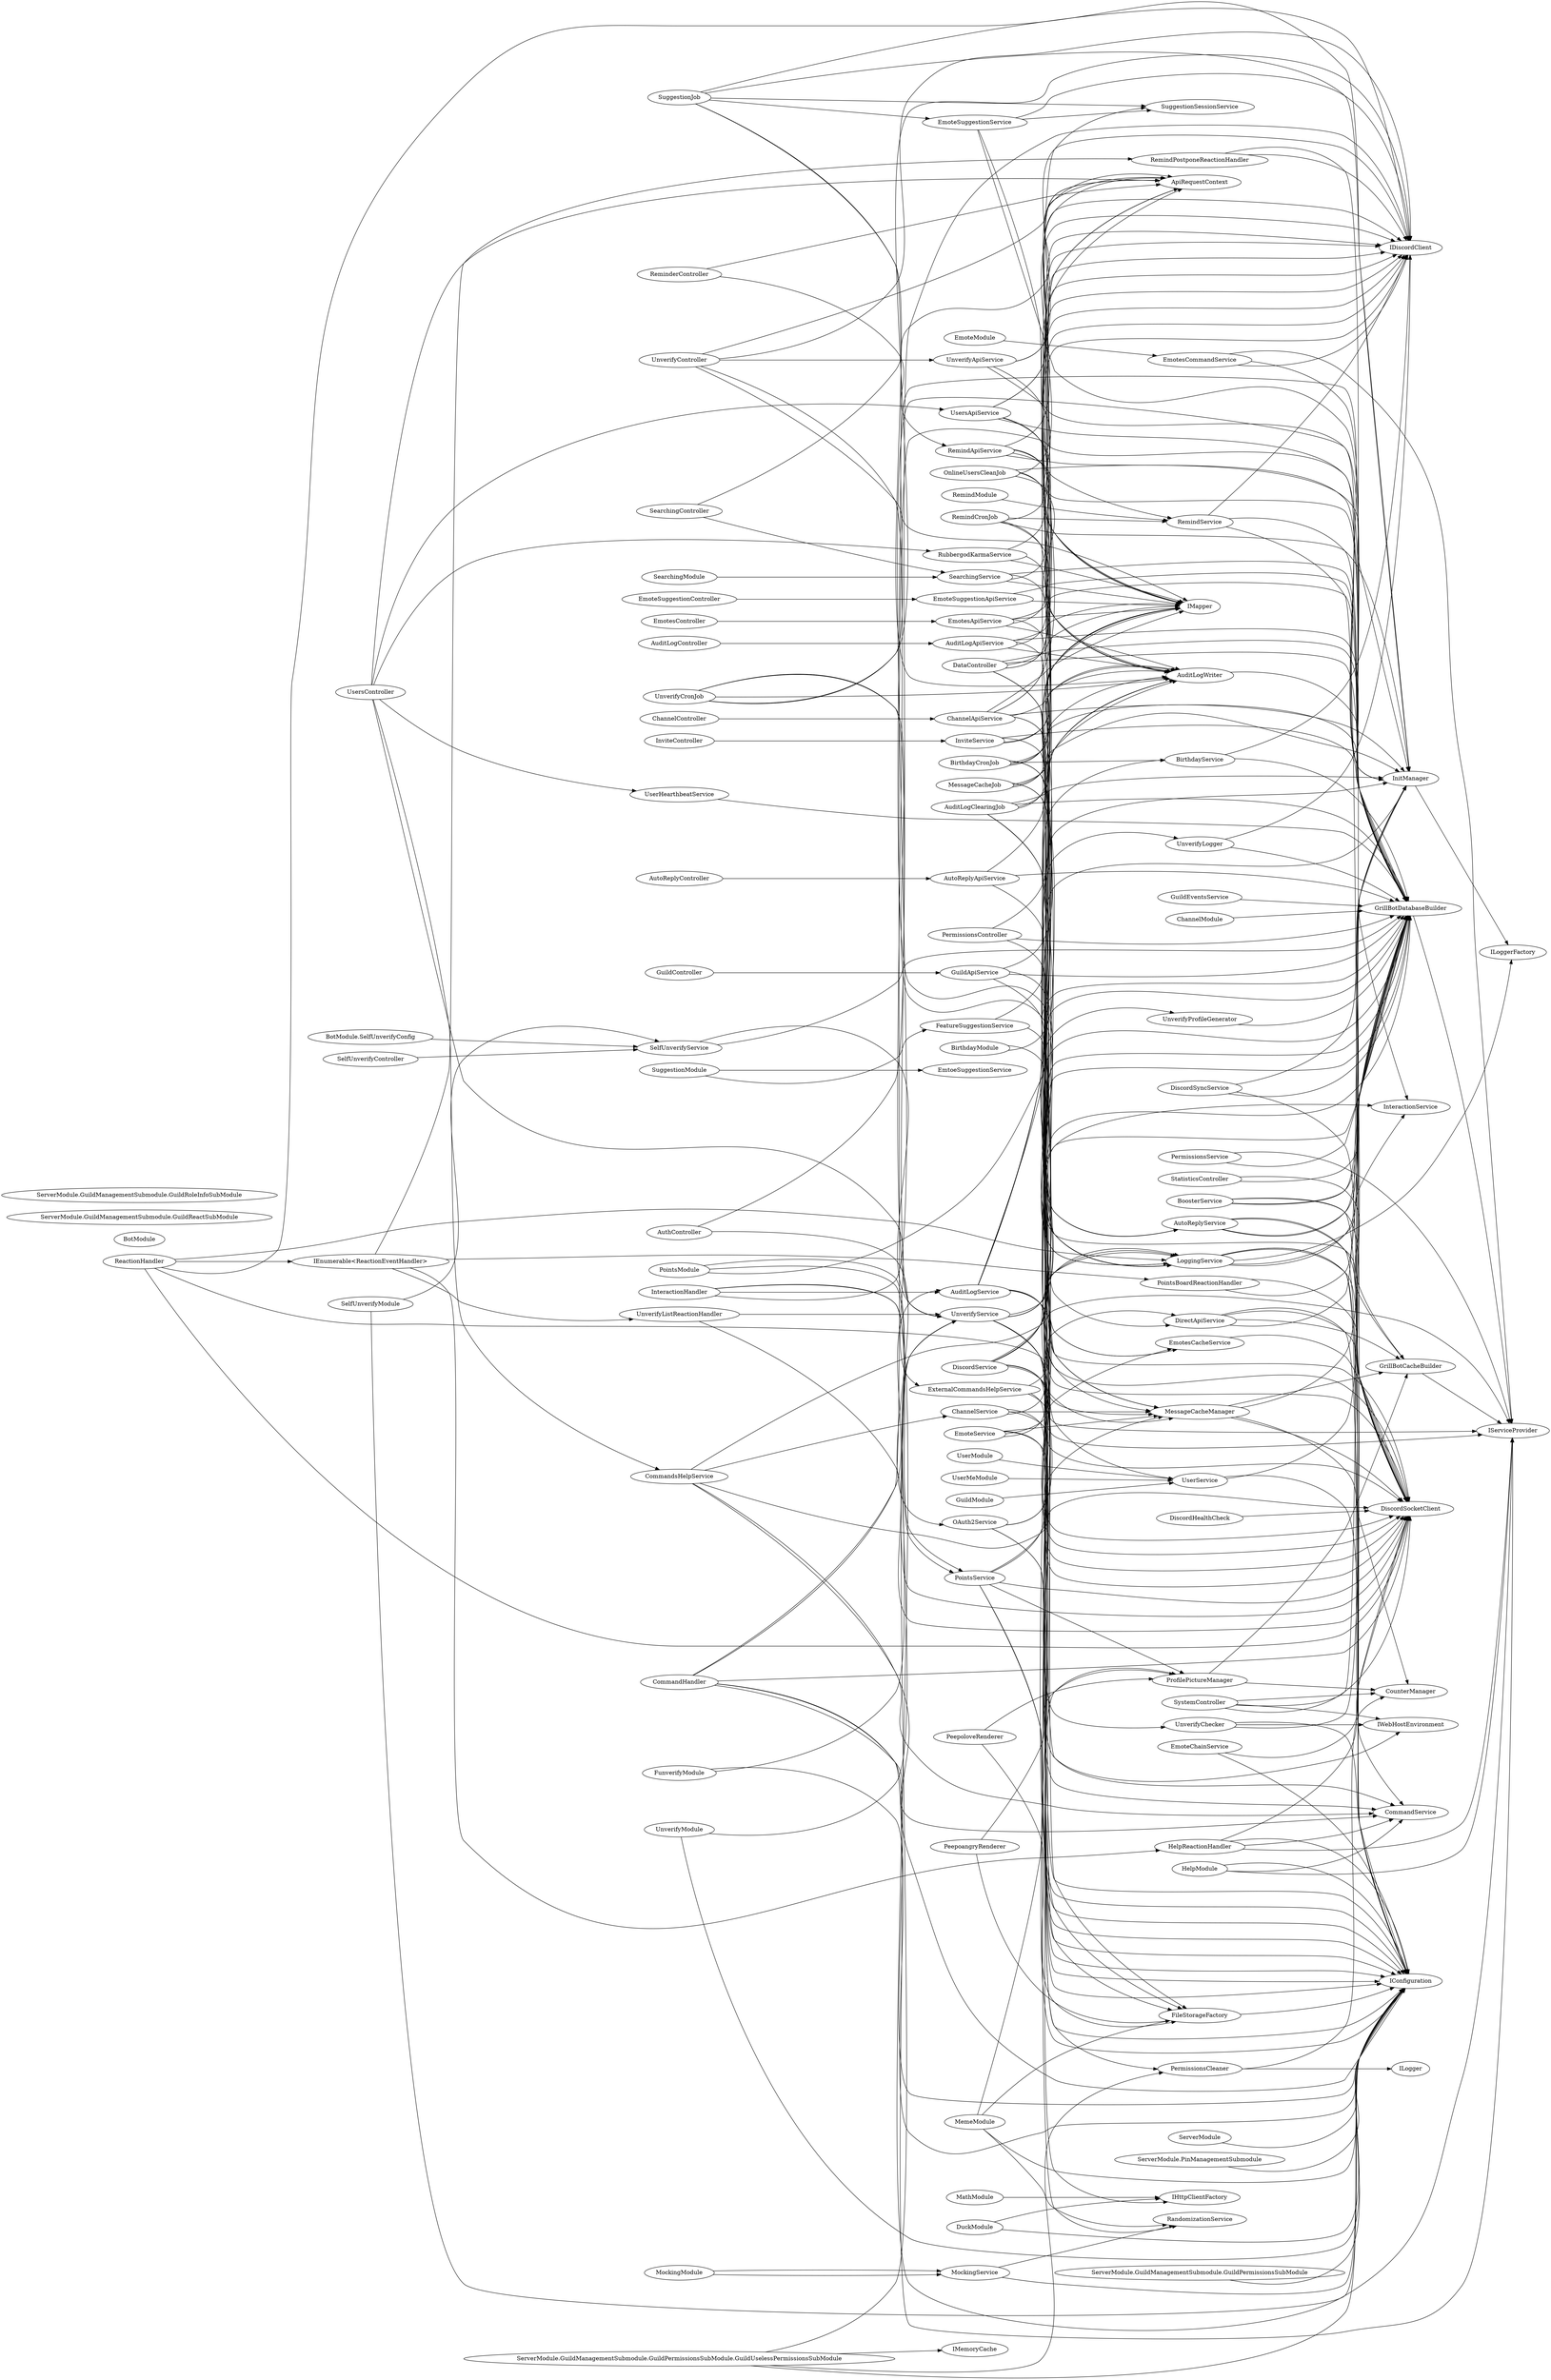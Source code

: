 digraph GrillBot {
    rankdir=LR
    
    AuditLogController -> { AuditLogApiService }
    AuthController -> { OAuth2Service IDiscordClient }
    AutoReplyController -> { AutoReplyApiService }
    ChannelController -> { ChannelApiService }
    DataController -> { IDiscordClient CommandService IConfiguration InteractionService EmotesCacheService IMapper GrillBotDatabaseBuilder ApiRequestContext }
    EmotesController -> EmotesApiService
    EmoteSuggestionController -> EmoteSuggestionApiService
    GuildController -> { GuildApiService }
    InviteController -> InviteService
    PermissionsController -> { DiscordSocketClient IMapper GrillBotDatabaseBuilder }
    ReminderController -> { RemindApiService ApiRequestContext }
    SearchingController -> { SearchingService ApiRequestContext }
    SelfUnverifyController -> SelfUnverifyService
    StatisticsController -> { GrillBotDatabaseBuilder GrillBotCacheBuilder }
    SystemController -> { IWebHostEnvironment DiscordSocketClient InitManager CounterManager }
    UnverifyController -> { UnverifyService IDiscordClient IMapper UnverifyApiService ApiRequestContext }
    UsersController -> { CommandsHelpService ExternalCommandsHelpService UsersApiService RubbergodKarmaService ApiRequestContext UserHearthbeatService }
    
    AuditLogService -> { DiscordSocketClient GrillBotDatabaseBuilder MessageCacheManager FileStorageFactory InitManager AuditLogWriter }
    AuditLogApiService -> { GrillBotDatabaseBuilder IMapper FileStorageFactory ApiRequestContext AuditLogWriter }
    AuditLogClearingJob -> { LoggingService AuditLogWriter IDiscordClient GrillBotDatabaseBuilder FileStorageFactory InitManager }
    AuditLogWriter -> { GrillBotDatabaseBuilder }
    
    BirthdayCronJob -> { IConfiguration BirthdayService LoggingService AuditLogWriter IDiscordClient InitManager }
    BirthdayService -> { IDiscordClient GrillBotDatabaseBuilder }
    
    CommandsHelpService -> { DiscordSocketClient CommandService ChannelService IServiceProvider IConfiguration }
    ExternalCommandsHelpService -> { DirectApiService IConfiguration IServiceProvider }
    DirectApiService -> { DiscordSocketClient IConfiguration InitManager GrillBotCacheBuilder }
    
    DiscordHealthCheck -> DiscordSocketClient
    DiscordService -> { DiscordSocketClient IConfiguration IServiceProvider CommandService LoggingService IWebHostEnvironment InitManager InteractionService AuditLogWriter }
    DiscordSyncService -> { DiscordSocketClient GrillBotDatabaseBuilder InitManager }
    
    EmoteChainService -> { IConfiguration DiscordSocketClient }
    EmotesApiService -> { GrillBotDatabaseBuilder EmotesCacheService IMapper ApiRequestContext AuditLogWriter }
    EmotesCacheService -> DiscordSocketClient
    EmotesCommandService -> { IServiceProvider GrillBotDatabaseBuilder IDiscordClient }
    EmoteService -> { DiscordSocketClient GrillBotDatabaseBuilder IConfiguration MessageCacheManager EmotesCacheService }
    
    GuildApiService -> { GrillBotDatabaseBuilder DiscordSocketClient IMapper GrillBotCacheBuilder }
    GuildEventsService -> GrillBotDatabaseBuilder
    
    ChannelService -> { DiscordSocketClient GrillBotDatabaseBuilder IConfiguration MessageCacheManager }
    ChannelApiService -> { GrillBotDatabaseBuilder IMapper IDiscordClient MessageCacheManager AutoReplyService ApiRequestContext AuditLogWriter }
    
    PeepoangryRenderer -> { FileStorageFactory ProfilePictureManager }
    PeepoloveRenderer -> { FileStorageFactory ProfilePictureManager }
    
    LoggingService -> { DiscordSocketClient CommandService ILoggerFactory IConfiguration GrillBotDatabaseBuilder InteractionService }
    
    PermissionsCleaner -> { CounterManager ILogger }
    PermissionsService -> { GrillBotDatabaseBuilder IServiceProvider }
    
    RemindCronJob -> { LoggingService AuditLogWriter IDiscordClient RemindService InitManager }
    RemindService -> { IDiscordClient GrillBotDatabaseBuilder IConfiguration }
    RemindApiService -> { GrillBotDatabaseBuilder IMapper ApiRequestContext RemindService AuditLogWriter }
    
    EmoteSuggestionApiService -> { GrillBotDatabaseBuilder IMapper }
    EmoteSuggestionService -> { SuggestionSessionService GrillBotDatabaseBuilder IDiscordClient MessageCacheManager }
    FeatureSuggestionService -> { SuggestionSessionService IConfiguration }
    SuggestionJob -> { LoggingService AuditLogWriter IDiscordClient InitManager EmoteSuggestionService SuggestionSessionService }
    
    SelfUnverifyService -> { UnverifyService GrillBotDatabaseBuilder }
    UnverifyApiService -> { GrillBotDatabaseBuilder IMapper IDiscordClient ApiRequestContext }
    UnverifyChecker -> { GrillBotDatabaseBuilder IConfiguration IWebHostEnvironment }
    UnverifyCronJob -> { LoggingService AuditLogWriter IDiscordClient UnverifyService InitManager }
    UnverifyLogger -> { IDiscordClient GrillBotDatabaseBuilder }
    UnverifyProfileGenerator -> GrillBotDatabaseBuilder
    UnverifyService -> { DiscordSocketClient UnverifyChecker UnverifyProfileGenerator UnverifyLogger GrillBotDatabaseBuilder LoggingService PermissionsCleaner }
    
    OnlineUsersCleanJob -> { LoggingService AuditLogWriter IDiscordClient GrillBotDatabaseBuilder InitManager }
    
    PointsService -> { DiscordSocketClient GrillBotDatabaseBuilder IConfiguration MessageCacheManager RandomizationService ProfilePictureManager }
    UserService -> { GrillBotDatabaseBuilder IConfiguration }
    UsersApiService -> { GrillBotDatabaseBuilder IMapper IDiscordClient ApiRequestContext AuditLogWriter }
    RubbergodKarmaService -> { DirectApiService IDiscordClient IMapper }
    UserHearthbeatService -> { GrillBotDatabaseBuilder }
   
    AutoReplyApiService -> { AutoReplyService GrillBotDatabaseBuilder IMapper }
    AutoReplyService -> { IConfiguration DiscordSocketClient GrillBotDatabaseBuilder InitManager }
    
    BoosterService -> { DiscordSocketClient GrillBotDatabaseBuilder IConfiguration InitManager }
    
    InviteService -> { DiscordSocketClient GrillBotDatabaseBuilder IMapper AuditLogWriter }
    MessageCacheJob -> { LoggingService AuditLogWriter IDiscordClient InitManager MessageCacheManager }
    
    MockingService -> { IConfiguration RandomizationService }
    
    OAuth2Service -> { IConfiguration GrillBotDatabaseBuilder LoggingService IHttpClientFactory }
    
    SearchingService -> { IDiscordClient GrillBotDatabaseBuilder UserService IMapper }
    
    CommandHandler -> { DiscordSocketClient CommandService IServiceProvider IConfiguration AuditLogService InitManager }
    
    InteractionHandler -> { DiscordSocketClient IServiceProvider InitManager AuditLogService }
    ReactionHandler -> { DiscordSocketClient "IEnumerable<ReactionEventHandler>" MessageCacheManager InitManager LoggingService }
    
    "IEnumerable<ReactionEventHandler>" -> "HelpReactionHandler"
    "IEnumerable<ReactionEventHandler>" -> "PointsBoardReactionHandler"
    "IEnumerable<ReactionEventHandler>" -> "UnverifyListReactionHandler"
    "IEnumerable<ReactionEventHandler>" -> "RemindPostponeReactionHandler"
    "HelpReactionHandler" -> "CommandService"
    "HelpReactionHandler" -> "DiscordSocketClient"
    "HelpReactionHandler" -> "IServiceProvider"
    "HelpReactionHandler" -> "IConfiguration"
    "PointsBoardReactionHandler" -> "GrillBotDatabaseBuilder"
    "PointsBoardReactionHandler" -> "DiscordSocketClient"
    "RemindPostponeReactionHandler" -> "GrillBotDatabaseBuilder"
    "RemindPostponeReactionHandler" -> "IDiscordClient"
    "UnverifyListReactionHandler" -> "DiscordSocketClient"
    "UnverifyListReactionHandler" -> "UnverifyService"
    
    SelfUnverifyModule -> SelfUnverifyService
    SelfUnverifyModule -> IConfiguration
    UserMeModule -> UserService
    BirthdayModule -> BirthdayService
    BirthdayModule -> IConfiguration
    BotModule
    "BotModule.SelfUnverifyConfig" -> SelfUnverifyService
    DuckModule -> IHttpClientFactory
    DuckModule -> IConfiguration
    EmoteModule -> EmotesCommandService
    GuildModule -> UserService
    ChannelModule -> { GrillBotDatabaseBuilder }
    MathModule -> IHttpClientFactory
    MemeModule -> RandomizationService
    MemeModule -> IConfiguration
    MockingModule -> MockingService
    PointsModule -> PointsService
    RemindModule -> RemindService
    SearchingModule -> SearchingService
    SuggestionModule -> { EmtoeSuggestionService FeatureSuggestionService }
    
    "ServerModule" -> "IConfiguration"
    "ServerModule.PinManagementSubmodule" -> "IConfiguration"
    "ServerModule.GuildManagementSubmodule.GuildPermissionsSubModule" -> "IConfiguration"
    "ServerModule.GuildManagementSubmodule.GuildPermissionsSubModule.GuildUselessPermissionsSubModule" -> { IMemoryCache IConfiguration PermissionsCleaner UnverifyService }
    "ServerModule.GuildManagementSubmodule.GuildReactSubModule"
    "ServerModule.GuildManagementSubmodule.GuildRoleInfoSubModule"
    
    "PointsModule" -> "PointsService"
    "PointsModule" -> "GrillBotDatabaseBuilder"
    
    "MockingModule" -> "MockingService"
    
    MemeModule -> { FileStorageFactory ProfilePictureManager }
    HelpModule -> { CommandService IServiceProvider IConfiguration }
    
    "UserModule" -> "UserService"
    
    "UnverifyModule" -> "UnverifyService"
    "UnverifyModule" -> "IConfiguration"
    
    "FunverifyModule" -> "UnverifyService"
    "FunverifyModule" -> "IConfiguration"
    
    MessageCacheManager -> { DiscordSocketClient InitManager GrillBotCacheBuilder CounterManager }
    ProfilePictureManager -> { GrillBotCacheBuilder CounterManager }
    GrillBotCacheBuilder -> { IServiceProvider }
    
    GrillBotDatabaseBuilder -> { IServiceProvider }
    
    InitManager -> ILoggerFactory
    FileStorageFactory -> IConfiguration
}
